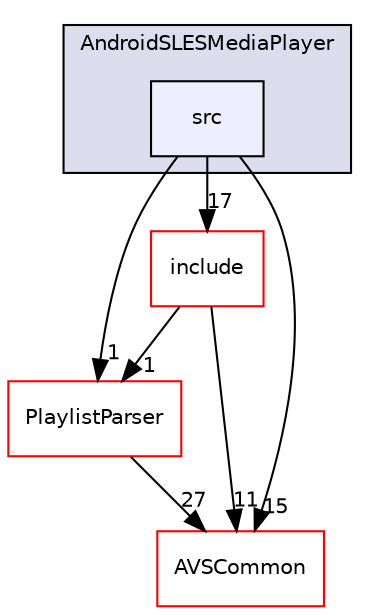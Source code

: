 digraph "/workplace/avs-device-sdk/MediaPlayer/AndroidSLESMediaPlayer/src" {
  compound=true
  node [ fontsize="10", fontname="Helvetica"];
  edge [ labelfontsize="10", labelfontname="Helvetica"];
  subgraph clusterdir_b97c8a12362aabf73b92afdea21f65db {
    graph [ bgcolor="#ddddee", pencolor="black", label="AndroidSLESMediaPlayer" fontname="Helvetica", fontsize="10", URL="dir_b97c8a12362aabf73b92afdea21f65db.html"]
  dir_6a9b6ece2a2b3e9844f10f06f8c54dc4 [shape=box, label="src", style="filled", fillcolor="#eeeeff", pencolor="black", URL="dir_6a9b6ece2a2b3e9844f10f06f8c54dc4.html"];
  }
  dir_655fbec917b1f23289d3ed8ec9803bf1 [shape=box label="PlaylistParser" fillcolor="white" style="filled" color="red" URL="dir_655fbec917b1f23289d3ed8ec9803bf1.html"];
  dir_7b5c7f5aa6c9c2118e08133913118a4b [shape=box label="include" fillcolor="white" style="filled" color="red" URL="dir_7b5c7f5aa6c9c2118e08133913118a4b.html"];
  dir_13e65effb2bde530b17b3d5eefcd0266 [shape=box label="AVSCommon" fillcolor="white" style="filled" color="red" URL="dir_13e65effb2bde530b17b3d5eefcd0266.html"];
  dir_655fbec917b1f23289d3ed8ec9803bf1->dir_13e65effb2bde530b17b3d5eefcd0266 [headlabel="27", labeldistance=1.5 headhref="dir_000239_000009.html"];
  dir_7b5c7f5aa6c9c2118e08133913118a4b->dir_655fbec917b1f23289d3ed8ec9803bf1 [headlabel="1", labeldistance=1.5 headhref="dir_000230_000239.html"];
  dir_7b5c7f5aa6c9c2118e08133913118a4b->dir_13e65effb2bde530b17b3d5eefcd0266 [headlabel="11", labeldistance=1.5 headhref="dir_000230_000009.html"];
  dir_6a9b6ece2a2b3e9844f10f06f8c54dc4->dir_655fbec917b1f23289d3ed8ec9803bf1 [headlabel="1", labeldistance=1.5 headhref="dir_000232_000239.html"];
  dir_6a9b6ece2a2b3e9844f10f06f8c54dc4->dir_7b5c7f5aa6c9c2118e08133913118a4b [headlabel="17", labeldistance=1.5 headhref="dir_000232_000230.html"];
  dir_6a9b6ece2a2b3e9844f10f06f8c54dc4->dir_13e65effb2bde530b17b3d5eefcd0266 [headlabel="15", labeldistance=1.5 headhref="dir_000232_000009.html"];
}
